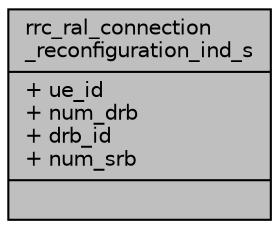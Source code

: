 digraph "rrc_ral_connection_reconfiguration_ind_s"
{
 // LATEX_PDF_SIZE
  edge [fontname="Helvetica",fontsize="10",labelfontname="Helvetica",labelfontsize="10"];
  node [fontname="Helvetica",fontsize="10",shape=record];
  Node1 [label="{rrc_ral_connection\l_reconfiguration_ind_s\n|+ ue_id\l+ num_drb\l+ drb_id\l+ num_srb\l|}",height=0.2,width=0.4,color="black", fillcolor="grey75", style="filled", fontcolor="black",tooltip=" "];
}
